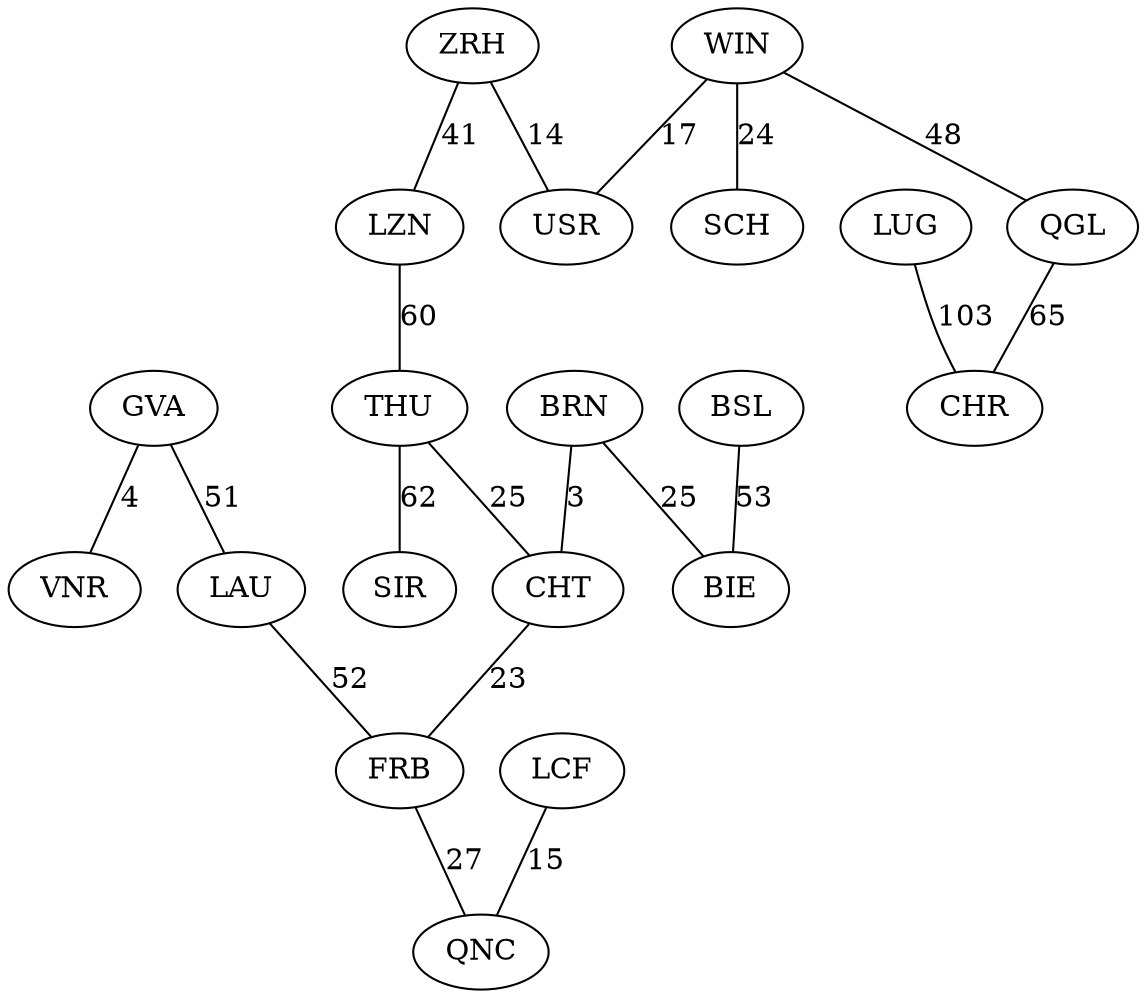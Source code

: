 graph Cities {
    ZRH [pos="3416.24, 1240.805"]
    GVA [pos="2502.66, 586.625"]
    BSL [pos="3057.935, 1337.115"]
    LAU [pos="2691.0, 760.13"]
    BRN [pos="3000.0, 1000.0"]
    WIN [pos="3494.025, 1309.26"]
    LZN [pos="3327.25, 1056.78"]
    QGL [pos="3731.325, 1271.55"]
    LUG [pos="3590.15, 482.8"]
    BIE [pos="2927.405, 1103.71"]
    THU [pos="3073.1, 893.32"]
    CHT [pos="2991.105, 985.505"]
    LCF [pos="2767.095, 1084.47"]
    SCH [pos="3448.385, 1419.74"]
    FRB [pos="2894.715, 919.605"]
    CHR [pos="3798.71, 954.475"]
    QNC [pos="2806.76, 1022.415"]
    VNR [pos="2483.365, 586.95"]
    USR [pos="3483.775, 1225.385"]
    SIR [pos="2972.23, 601.065"]

    BRN -- CHT [label="3"]
    GVA -- VNR [label="4"]
    ZRH -- USR [label="14"]
    LCF -- QNC [label="15"]
    WIN -- USR [label="17"]
    CHT -- FRB [label="23"]
    WIN -- SCH [label="24"]
    THU -- CHT [label="25"]
    BRN -- BIE [label="25"]
    FRB -- QNC [label="27"]
    ZRH -- LZN [label="41"]
    WIN -- QGL [label="48"]
    GVA -- LAU [label="51"]
    LAU -- FRB [label="52"]
    BSL -- BIE [label="53"]
    LZN -- THU [label="60"]
    THU -- SIR [label="62"]
    QGL -- CHR [label="65"]
    LUG -- CHR [label="103"]
}
